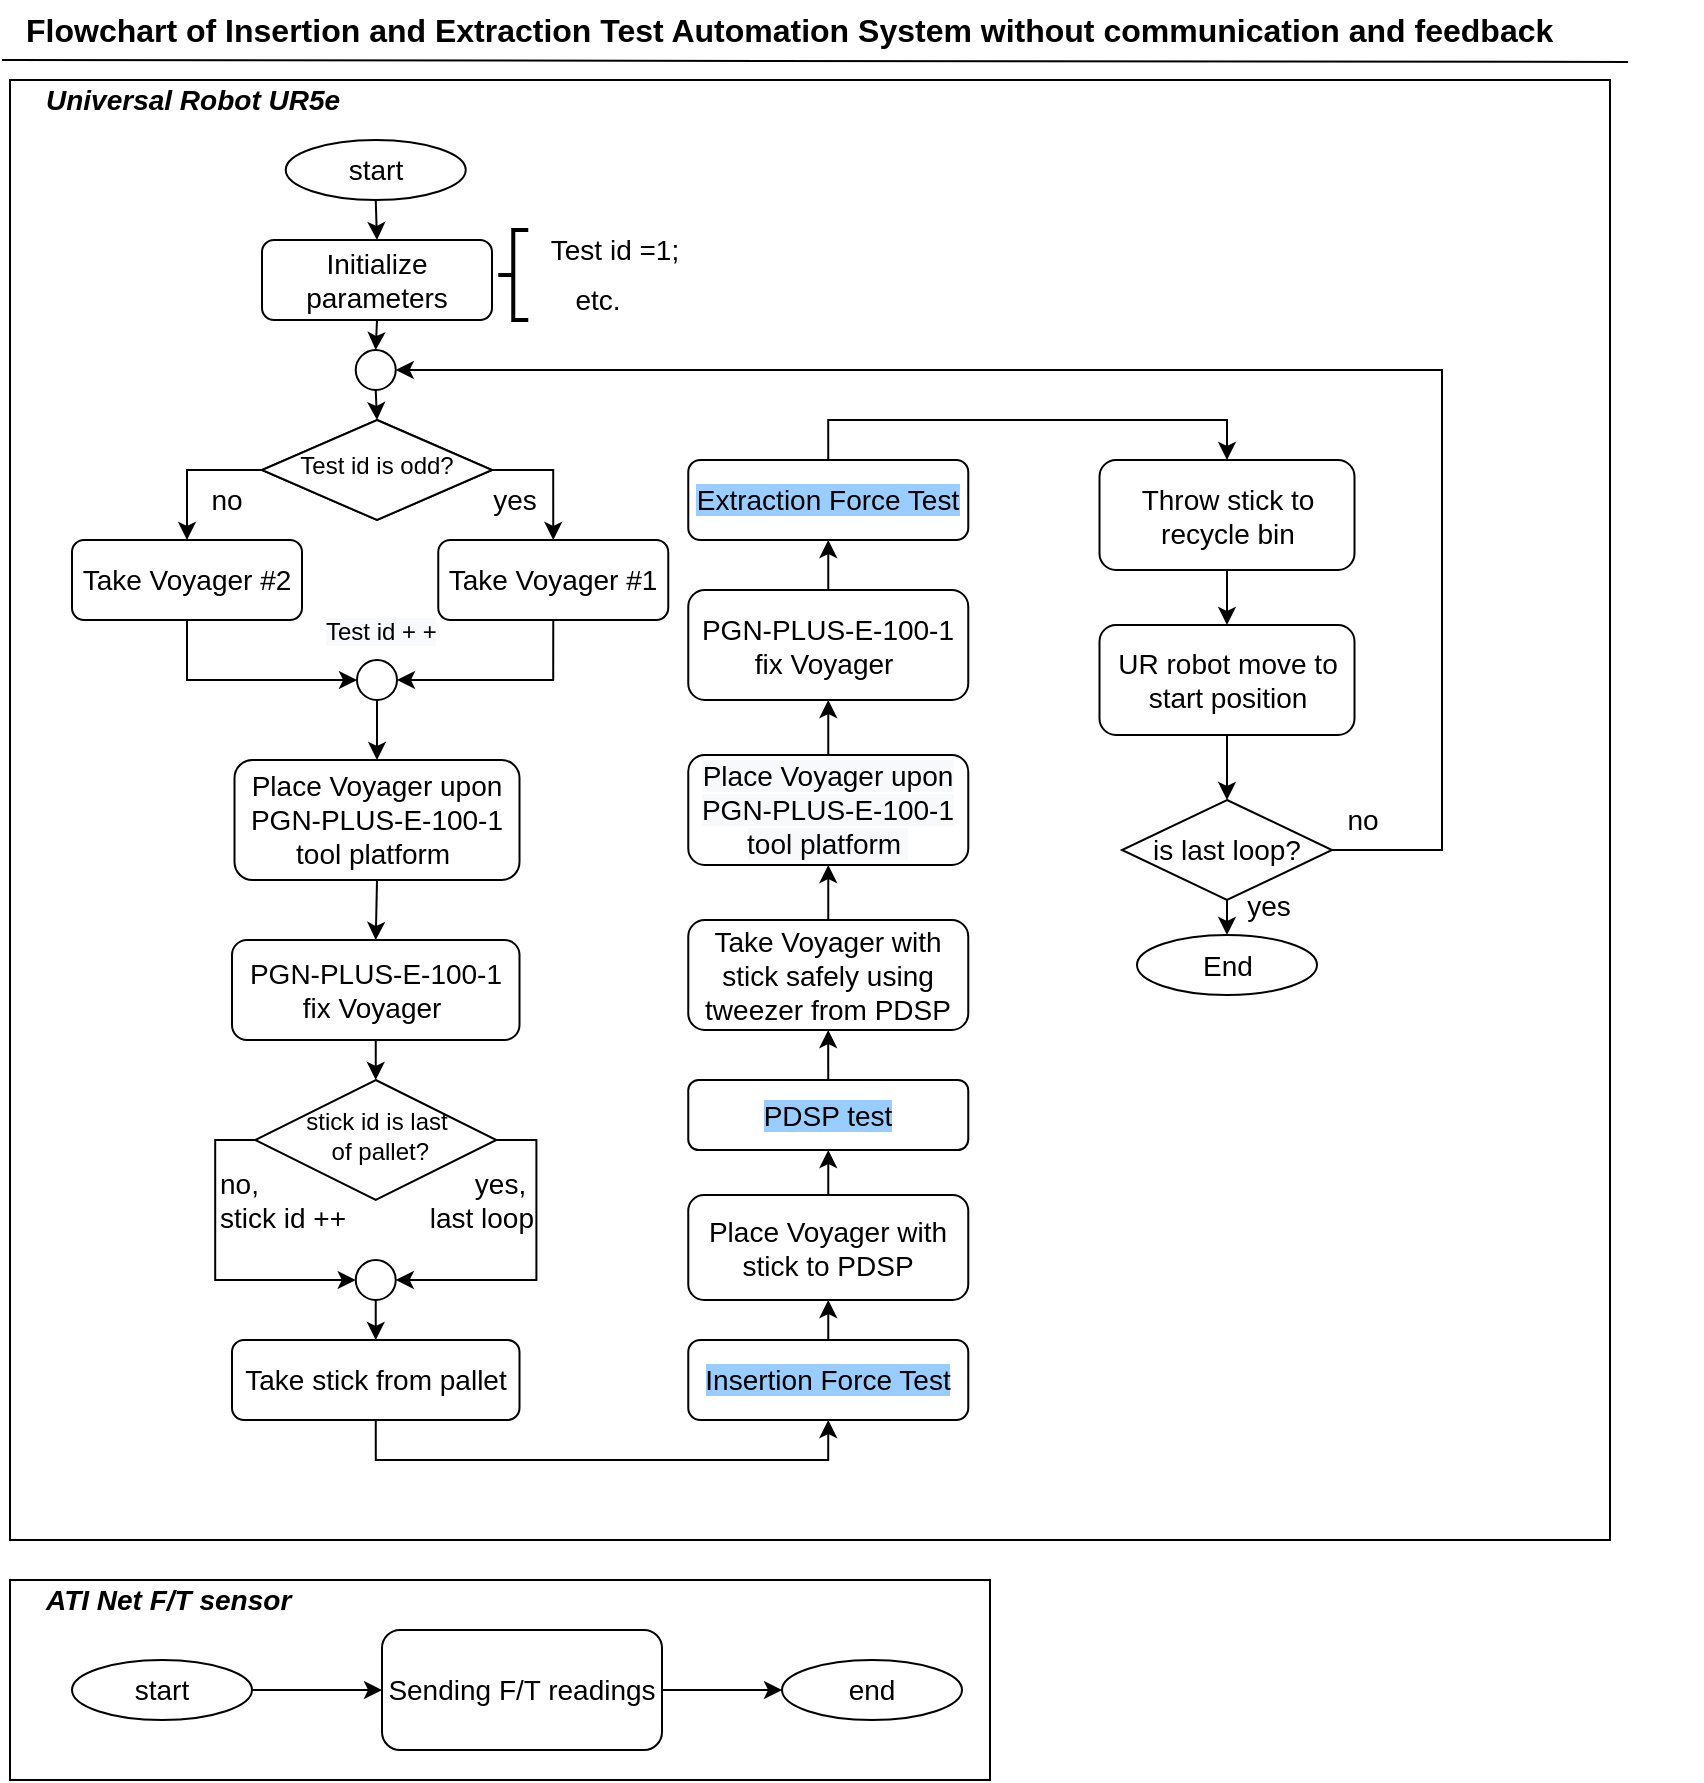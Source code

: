 <mxfile version="13.10.2" type="github">
  <diagram id="dDjfRsEN1ug2k62WeG1b" name="Page-1">
    <mxGraphModel dx="1422" dy="705" grid="1" gridSize="10" guides="1" tooltips="1" connect="1" arrows="1" fold="1" page="1" pageScale="1" pageWidth="827" pageHeight="1169" math="0" shadow="0">
      <root>
        <mxCell id="0" />
        <mxCell id="1" parent="0" />
        <mxCell id="sfmJpsZofoT2jx0BlZdd-1" value="" style="rounded=0;whiteSpace=wrap;html=1;fillColor=none;fontSize=14;align=right;" vertex="1" parent="1">
          <mxGeometry x="14" y="50" width="800" height="730" as="geometry" />
        </mxCell>
        <mxCell id="sfmJpsZofoT2jx0BlZdd-2" value="&lt;b&gt;&lt;font style=&quot;font-size: 16px&quot;&gt;Flowchart of Insertion and Extraction Test Automation System without communication and feedback&lt;/font&gt;&lt;/b&gt;" style="text;html=1;strokeColor=none;fillColor=none;align=left;verticalAlign=middle;whiteSpace=wrap;rounded=0;fontSize=14;" vertex="1" parent="1">
          <mxGeometry x="20" y="10" width="840" height="30" as="geometry" />
        </mxCell>
        <mxCell id="sfmJpsZofoT2jx0BlZdd-3" style="edgeStyle=orthogonalEdgeStyle;rounded=0;orthogonalLoop=1;jettySize=auto;html=1;exitX=1;exitY=0.5;exitDx=0;exitDy=0;entryX=0.5;entryY=0;entryDx=0;entryDy=0;fontSize=14;" edge="1" parent="1" source="sfmJpsZofoT2jx0BlZdd-5" target="sfmJpsZofoT2jx0BlZdd-12">
          <mxGeometry relative="1" as="geometry" />
        </mxCell>
        <mxCell id="sfmJpsZofoT2jx0BlZdd-4" style="edgeStyle=orthogonalEdgeStyle;rounded=0;orthogonalLoop=1;jettySize=auto;html=1;exitX=0;exitY=0.5;exitDx=0;exitDy=0;entryX=0.5;entryY=0;entryDx=0;entryDy=0;fontSize=14;" edge="1" parent="1" source="sfmJpsZofoT2jx0BlZdd-5" target="sfmJpsZofoT2jx0BlZdd-10">
          <mxGeometry relative="1" as="geometry" />
        </mxCell>
        <mxCell id="sfmJpsZofoT2jx0BlZdd-5" value="Test id is odd?" style="rhombus;whiteSpace=wrap;html=1;shadow=0;fontFamily=Helvetica;fontSize=12;align=center;strokeWidth=1;spacing=6;spacingTop=-4;" vertex="1" parent="1">
          <mxGeometry x="140" y="220" width="115" height="50" as="geometry" />
        </mxCell>
        <mxCell id="sfmJpsZofoT2jx0BlZdd-6" value="" style="endArrow=none;html=1;exitX=0.956;exitY=1.033;exitDx=0;exitDy=0;exitPerimeter=0;" edge="1" parent="1" source="sfmJpsZofoT2jx0BlZdd-2">
          <mxGeometry width="50" height="50" relative="1" as="geometry">
            <mxPoint x="810" y="40" as="sourcePoint" />
            <mxPoint x="10" y="40" as="targetPoint" />
          </mxGeometry>
        </mxCell>
        <mxCell id="sfmJpsZofoT2jx0BlZdd-7" style="edgeStyle=orthogonalEdgeStyle;rounded=0;orthogonalLoop=1;jettySize=auto;html=1;exitX=0.5;exitY=1;exitDx=0;exitDy=0;entryX=0.5;entryY=0;entryDx=0;entryDy=0;fontSize=14;" edge="1" parent="1" source="sfmJpsZofoT2jx0BlZdd-8" target="sfmJpsZofoT2jx0BlZdd-40">
          <mxGeometry relative="1" as="geometry" />
        </mxCell>
        <mxCell id="sfmJpsZofoT2jx0BlZdd-8" value="Initialize parameters" style="rounded=1;whiteSpace=wrap;html=1;fontSize=14;align=center;" vertex="1" parent="1">
          <mxGeometry x="140" y="130" width="115" height="40" as="geometry" />
        </mxCell>
        <mxCell id="sfmJpsZofoT2jx0BlZdd-9" style="edgeStyle=orthogonalEdgeStyle;rounded=0;orthogonalLoop=1;jettySize=auto;html=1;exitX=0.5;exitY=1;exitDx=0;exitDy=0;entryX=0;entryY=0.5;entryDx=0;entryDy=0;fontSize=14;" edge="1" parent="1" source="sfmJpsZofoT2jx0BlZdd-10" target="sfmJpsZofoT2jx0BlZdd-14">
          <mxGeometry relative="1" as="geometry" />
        </mxCell>
        <mxCell id="sfmJpsZofoT2jx0BlZdd-10" value="Take Voyager #2" style="rounded=1;whiteSpace=wrap;html=1;fontSize=14;align=center;" vertex="1" parent="1">
          <mxGeometry x="45" y="280" width="115" height="40" as="geometry" />
        </mxCell>
        <mxCell id="sfmJpsZofoT2jx0BlZdd-11" style="edgeStyle=orthogonalEdgeStyle;rounded=0;orthogonalLoop=1;jettySize=auto;html=1;exitX=0.5;exitY=1;exitDx=0;exitDy=0;entryX=1;entryY=0.5;entryDx=0;entryDy=0;fontSize=14;" edge="1" parent="1" source="sfmJpsZofoT2jx0BlZdd-12" target="sfmJpsZofoT2jx0BlZdd-14">
          <mxGeometry relative="1" as="geometry" />
        </mxCell>
        <mxCell id="sfmJpsZofoT2jx0BlZdd-12" value="Take Voyager #1" style="rounded=1;whiteSpace=wrap;html=1;fontSize=14;align=center;" vertex="1" parent="1">
          <mxGeometry x="228.13" y="280" width="115" height="40" as="geometry" />
        </mxCell>
        <mxCell id="sfmJpsZofoT2jx0BlZdd-13" style="edgeStyle=orthogonalEdgeStyle;rounded=0;orthogonalLoop=1;jettySize=auto;html=1;exitX=0.5;exitY=1;exitDx=0;exitDy=0;entryX=0.5;entryY=0;entryDx=0;entryDy=0;fontSize=14;" edge="1" parent="1" source="sfmJpsZofoT2jx0BlZdd-14" target="sfmJpsZofoT2jx0BlZdd-16">
          <mxGeometry relative="1" as="geometry" />
        </mxCell>
        <mxCell id="sfmJpsZofoT2jx0BlZdd-14" value="" style="ellipse;whiteSpace=wrap;html=1;aspect=fixed;fontSize=14;align=left;" vertex="1" parent="1">
          <mxGeometry x="187.5" y="340" width="20" height="20" as="geometry" />
        </mxCell>
        <mxCell id="sfmJpsZofoT2jx0BlZdd-15" style="edgeStyle=orthogonalEdgeStyle;rounded=0;orthogonalLoop=1;jettySize=auto;html=1;exitX=0.5;exitY=1;exitDx=0;exitDy=0;entryX=0.5;entryY=0;entryDx=0;entryDy=0;fontSize=14;" edge="1" parent="1" source="sfmJpsZofoT2jx0BlZdd-16" target="sfmJpsZofoT2jx0BlZdd-21">
          <mxGeometry relative="1" as="geometry" />
        </mxCell>
        <mxCell id="sfmJpsZofoT2jx0BlZdd-16" value="Place Voyager upon PGN-PLUS-E-100-1 tool platform&amp;nbsp;" style="rounded=1;whiteSpace=wrap;html=1;fontSize=14;align=center;" vertex="1" parent="1">
          <mxGeometry x="126.25" y="390" width="142.5" height="60" as="geometry" />
        </mxCell>
        <mxCell id="sfmJpsZofoT2jx0BlZdd-17" style="edgeStyle=orthogonalEdgeStyle;rounded=0;jumpStyle=none;orthogonalLoop=1;jettySize=auto;html=1;exitX=0.5;exitY=1;exitDx=0;exitDy=0;entryX=0.5;entryY=0;entryDx=0;entryDy=0;fontSize=14;" edge="1" parent="1" source="sfmJpsZofoT2jx0BlZdd-18" target="sfmJpsZofoT2jx0BlZdd-8">
          <mxGeometry relative="1" as="geometry" />
        </mxCell>
        <mxCell id="sfmJpsZofoT2jx0BlZdd-18" value="start" style="ellipse;whiteSpace=wrap;html=1;fontSize=14;align=center;" vertex="1" parent="1">
          <mxGeometry x="151.87" y="80" width="90" height="30" as="geometry" />
        </mxCell>
        <mxCell id="sfmJpsZofoT2jx0BlZdd-19" value="Test id is odd?" style="rhombus;whiteSpace=wrap;html=1;shadow=0;fontFamily=Helvetica;fontSize=12;align=center;strokeWidth=1;spacing=6;spacingTop=-4;" vertex="1" parent="1">
          <mxGeometry x="140" y="220" width="115" height="50" as="geometry" />
        </mxCell>
        <mxCell id="sfmJpsZofoT2jx0BlZdd-20" style="edgeStyle=orthogonalEdgeStyle;rounded=0;orthogonalLoop=1;jettySize=auto;html=1;exitX=0.5;exitY=1;exitDx=0;exitDy=0;entryX=0.5;entryY=0;entryDx=0;entryDy=0;fontSize=14;" edge="1" parent="1" source="sfmJpsZofoT2jx0BlZdd-21" target="sfmJpsZofoT2jx0BlZdd-25">
          <mxGeometry relative="1" as="geometry" />
        </mxCell>
        <mxCell id="sfmJpsZofoT2jx0BlZdd-21" value="PGN-PLUS-E-100-1 fix Voyager&amp;nbsp;" style="rounded=1;whiteSpace=wrap;html=1;fontSize=14;align=center;" vertex="1" parent="1">
          <mxGeometry x="125" y="480" width="143.75" height="50" as="geometry" />
        </mxCell>
        <mxCell id="sfmJpsZofoT2jx0BlZdd-22" style="edgeStyle=orthogonalEdgeStyle;rounded=0;jumpStyle=none;orthogonalLoop=1;jettySize=auto;html=1;exitX=0.5;exitY=1;exitDx=0;exitDy=0;entryX=0.5;entryY=1;entryDx=0;entryDy=0;fontSize=14;" edge="1" parent="1" source="sfmJpsZofoT2jx0BlZdd-23" target="sfmJpsZofoT2jx0BlZdd-52">
          <mxGeometry relative="1" as="geometry" />
        </mxCell>
        <mxCell id="sfmJpsZofoT2jx0BlZdd-23" value="Take stick from pallet" style="rounded=1;whiteSpace=wrap;html=1;fontSize=14;align=center;" vertex="1" parent="1">
          <mxGeometry x="125" y="680" width="143.75" height="40" as="geometry" />
        </mxCell>
        <mxCell id="sfmJpsZofoT2jx0BlZdd-24" style="edgeStyle=orthogonalEdgeStyle;rounded=0;orthogonalLoop=1;jettySize=auto;html=1;exitX=0;exitY=0.5;exitDx=0;exitDy=0;fontSize=14;entryX=0;entryY=0.5;entryDx=0;entryDy=0;" edge="1" parent="1" source="sfmJpsZofoT2jx0BlZdd-25" target="sfmJpsZofoT2jx0BlZdd-38">
          <mxGeometry relative="1" as="geometry">
            <mxPoint x="116.13" y="660" as="targetPoint" />
          </mxGeometry>
        </mxCell>
        <mxCell id="sfmJpsZofoT2jx0BlZdd-25" value="stick id is last&lt;br&gt;&amp;nbsp;of pallet?" style="rhombus;whiteSpace=wrap;html=1;shadow=0;fontFamily=Helvetica;fontSize=12;align=center;strokeWidth=1;spacing=6;spacingTop=-4;" vertex="1" parent="1">
          <mxGeometry x="136.56" y="550" width="120.62" height="60" as="geometry" />
        </mxCell>
        <mxCell id="sfmJpsZofoT2jx0BlZdd-26" value="&lt;span style=&quot;color: rgb(0 , 0 , 0) ; font-family: &amp;#34;helvetica&amp;#34; ; font-size: 12px ; font-style: normal ; font-weight: 400 ; letter-spacing: normal ; text-align: center ; text-indent: 0px ; text-transform: none ; word-spacing: 0px ; background-color: rgb(248 , 249 , 250) ; display: inline ; float: none&quot;&gt;Test id + +&lt;/span&gt;" style="text;whiteSpace=wrap;html=1;fontSize=14;" vertex="1" parent="1">
          <mxGeometry x="170" y="310" width="65" height="30" as="geometry" />
        </mxCell>
        <mxCell id="sfmJpsZofoT2jx0BlZdd-27" value="" style="strokeWidth=2;html=1;shape=mxgraph.flowchart.annotation_2;align=left;labelPosition=right;pointerEvents=1;fontSize=14;" vertex="1" parent="1">
          <mxGeometry x="258.13" y="125" width="15" height="45" as="geometry" />
        </mxCell>
        <mxCell id="sfmJpsZofoT2jx0BlZdd-28" value="Test id =1;" style="text;html=1;strokeColor=none;fillColor=none;align=center;verticalAlign=middle;whiteSpace=wrap;rounded=0;fontSize=14;" vertex="1" parent="1">
          <mxGeometry x="280" y="125" width="73.13" height="20" as="geometry" />
        </mxCell>
        <mxCell id="sfmJpsZofoT2jx0BlZdd-29" value="End" style="ellipse;whiteSpace=wrap;html=1;fontSize=14;align=center;" vertex="1" parent="1">
          <mxGeometry x="577.5" y="477.5" width="90" height="30" as="geometry" />
        </mxCell>
        <mxCell id="sfmJpsZofoT2jx0BlZdd-30" value="no" style="text;html=1;align=center;verticalAlign=middle;resizable=0;points=[];autosize=1;fontSize=14;" vertex="1" parent="1">
          <mxGeometry x="106.56" y="250" width="30" height="20" as="geometry" />
        </mxCell>
        <mxCell id="sfmJpsZofoT2jx0BlZdd-31" value="yes" style="text;html=1;align=center;verticalAlign=middle;resizable=0;points=[];autosize=1;fontSize=14;" vertex="1" parent="1">
          <mxGeometry x="245.63" y="250" width="40" height="20" as="geometry" />
        </mxCell>
        <mxCell id="sfmJpsZofoT2jx0BlZdd-32" value="no,&amp;nbsp;&lt;br&gt;stick id ++&lt;br&gt;" style="text;html=1;strokeColor=none;fillColor=none;align=left;verticalAlign=middle;whiteSpace=wrap;rounded=0;fontSize=14;" vertex="1" parent="1">
          <mxGeometry x="116.87" y="590" width="70" height="40" as="geometry" />
        </mxCell>
        <mxCell id="sfmJpsZofoT2jx0BlZdd-33" style="edgeStyle=orthogonalEdgeStyle;rounded=0;orthogonalLoop=1;jettySize=auto;html=1;exitX=0.5;exitY=1;exitDx=0;exitDy=0;entryX=0.5;entryY=0;entryDx=0;entryDy=0;fontSize=14;" edge="1" parent="1" source="sfmJpsZofoT2jx0BlZdd-35" target="sfmJpsZofoT2jx0BlZdd-29">
          <mxGeometry relative="1" as="geometry" />
        </mxCell>
        <mxCell id="sfmJpsZofoT2jx0BlZdd-34" style="rounded=0;orthogonalLoop=1;jettySize=auto;html=1;exitX=1;exitY=0.5;exitDx=0;exitDy=0;entryX=1;entryY=0.5;entryDx=0;entryDy=0;fontSize=14;edgeStyle=orthogonalEdgeStyle;elbow=vertical;jumpStyle=none;" edge="1" parent="1" source="sfmJpsZofoT2jx0BlZdd-35" target="sfmJpsZofoT2jx0BlZdd-40">
          <mxGeometry relative="1" as="geometry">
            <Array as="points">
              <mxPoint x="730" y="435" />
              <mxPoint x="730" y="195" />
            </Array>
          </mxGeometry>
        </mxCell>
        <mxCell id="sfmJpsZofoT2jx0BlZdd-35" value="is last loop?" style="rhombus;whiteSpace=wrap;html=1;fontSize=14;align=center;" vertex="1" parent="1">
          <mxGeometry x="570" y="410" width="105" height="50" as="geometry" />
        </mxCell>
        <mxCell id="sfmJpsZofoT2jx0BlZdd-36" value="yes" style="text;html=1;align=center;verticalAlign=middle;resizable=0;points=[];autosize=1;fontSize=14;" vertex="1" parent="1">
          <mxGeometry x="623.13" y="452.5" width="40" height="20" as="geometry" />
        </mxCell>
        <mxCell id="sfmJpsZofoT2jx0BlZdd-37" style="edgeStyle=orthogonalEdgeStyle;rounded=0;orthogonalLoop=1;jettySize=auto;html=1;exitX=0.5;exitY=1;exitDx=0;exitDy=0;entryX=0.5;entryY=0;entryDx=0;entryDy=0;fontSize=14;" edge="1" parent="1" source="sfmJpsZofoT2jx0BlZdd-38" target="sfmJpsZofoT2jx0BlZdd-23">
          <mxGeometry relative="1" as="geometry" />
        </mxCell>
        <mxCell id="sfmJpsZofoT2jx0BlZdd-38" value="" style="ellipse;whiteSpace=wrap;html=1;aspect=fixed;fontSize=14;align=left;" vertex="1" parent="1">
          <mxGeometry x="186.87" y="640" width="20" height="20" as="geometry" />
        </mxCell>
        <mxCell id="sfmJpsZofoT2jx0BlZdd-39" style="edgeStyle=orthogonalEdgeStyle;rounded=0;orthogonalLoop=1;jettySize=auto;html=1;exitX=0.5;exitY=1;exitDx=0;exitDy=0;entryX=0.5;entryY=0;entryDx=0;entryDy=0;fontSize=14;" edge="1" parent="1" source="sfmJpsZofoT2jx0BlZdd-40" target="sfmJpsZofoT2jx0BlZdd-19">
          <mxGeometry relative="1" as="geometry" />
        </mxCell>
        <mxCell id="sfmJpsZofoT2jx0BlZdd-40" value="" style="ellipse;whiteSpace=wrap;html=1;aspect=fixed;fontSize=14;align=left;" vertex="1" parent="1">
          <mxGeometry x="186.87" y="185" width="20" height="20" as="geometry" />
        </mxCell>
        <mxCell id="sfmJpsZofoT2jx0BlZdd-41" value="no" style="text;html=1;align=center;verticalAlign=middle;resizable=0;points=[];autosize=1;fontSize=14;" vertex="1" parent="1">
          <mxGeometry x="675" y="410" width="30" height="20" as="geometry" />
        </mxCell>
        <mxCell id="sfmJpsZofoT2jx0BlZdd-42" value="etc." style="text;html=1;strokeColor=none;fillColor=none;align=center;verticalAlign=middle;whiteSpace=wrap;rounded=0;fontSize=14;" vertex="1" parent="1">
          <mxGeometry x="273.13" y="150" width="70" height="20" as="geometry" />
        </mxCell>
        <mxCell id="sfmJpsZofoT2jx0BlZdd-43" value="&lt;b&gt;&lt;i&gt;Universal Robot UR5e&lt;/i&gt;&lt;/b&gt;" style="text;html=1;strokeColor=none;fillColor=none;align=left;verticalAlign=middle;whiteSpace=wrap;rounded=0;fontSize=14;" vertex="1" parent="1">
          <mxGeometry x="30" y="50" width="190" height="20" as="geometry" />
        </mxCell>
        <mxCell id="sfmJpsZofoT2jx0BlZdd-44" value="" style="rounded=0;whiteSpace=wrap;html=1;fillColor=none;fontSize=14;align=right;" vertex="1" parent="1">
          <mxGeometry x="14" y="800" width="490" height="100" as="geometry" />
        </mxCell>
        <mxCell id="sfmJpsZofoT2jx0BlZdd-45" value="&lt;b&gt;&lt;i&gt;ATI Net F/T sensor&lt;/i&gt;&lt;/b&gt;" style="text;html=1;strokeColor=none;fillColor=none;align=left;verticalAlign=middle;whiteSpace=wrap;rounded=0;fontSize=14;" vertex="1" parent="1">
          <mxGeometry x="30" y="800" width="190" height="20" as="geometry" />
        </mxCell>
        <mxCell id="sfmJpsZofoT2jx0BlZdd-46" style="edgeStyle=orthogonalEdgeStyle;rounded=0;jumpStyle=none;orthogonalLoop=1;jettySize=auto;html=1;exitX=1;exitY=0.5;exitDx=0;exitDy=0;fontSize=14;" edge="1" parent="1" source="sfmJpsZofoT2jx0BlZdd-47" target="sfmJpsZofoT2jx0BlZdd-50">
          <mxGeometry relative="1" as="geometry" />
        </mxCell>
        <mxCell id="sfmJpsZofoT2jx0BlZdd-47" value="start" style="ellipse;whiteSpace=wrap;html=1;fontSize=14;align=center;" vertex="1" parent="1">
          <mxGeometry x="45" y="840" width="90" height="30" as="geometry" />
        </mxCell>
        <mxCell id="sfmJpsZofoT2jx0BlZdd-48" value="end" style="ellipse;whiteSpace=wrap;html=1;fontSize=14;align=center;" vertex="1" parent="1">
          <mxGeometry x="400" y="840" width="90" height="30" as="geometry" />
        </mxCell>
        <mxCell id="sfmJpsZofoT2jx0BlZdd-49" style="edgeStyle=orthogonalEdgeStyle;rounded=0;jumpStyle=none;orthogonalLoop=1;jettySize=auto;html=1;exitX=1;exitY=0.5;exitDx=0;exitDy=0;fontSize=14;" edge="1" parent="1" source="sfmJpsZofoT2jx0BlZdd-50" target="sfmJpsZofoT2jx0BlZdd-48">
          <mxGeometry relative="1" as="geometry" />
        </mxCell>
        <mxCell id="sfmJpsZofoT2jx0BlZdd-50" value="Sending&amp;nbsp;F/T readings" style="rounded=1;whiteSpace=wrap;html=1;fillColor=none;fontSize=14;align=center;" vertex="1" parent="1">
          <mxGeometry x="200" y="825" width="140" height="60" as="geometry" />
        </mxCell>
        <mxCell id="sfmJpsZofoT2jx0BlZdd-51" style="edgeStyle=orthogonalEdgeStyle;rounded=0;jumpStyle=none;orthogonalLoop=1;jettySize=auto;html=1;exitX=0.5;exitY=0;exitDx=0;exitDy=0;entryX=0.5;entryY=1;entryDx=0;entryDy=0;fontSize=14;" edge="1" parent="1" source="sfmJpsZofoT2jx0BlZdd-52" target="sfmJpsZofoT2jx0BlZdd-54">
          <mxGeometry relative="1" as="geometry" />
        </mxCell>
        <mxCell id="sfmJpsZofoT2jx0BlZdd-52" value="&lt;span style=&quot;background-color: rgb(153 , 204 , 255)&quot;&gt;Insertion Force Test&lt;/span&gt;" style="rounded=1;whiteSpace=wrap;html=1;fontSize=14;align=center;" vertex="1" parent="1">
          <mxGeometry x="353.13" y="680" width="140" height="40" as="geometry" />
        </mxCell>
        <mxCell id="sfmJpsZofoT2jx0BlZdd-53" style="edgeStyle=orthogonalEdgeStyle;rounded=0;jumpStyle=none;orthogonalLoop=1;jettySize=auto;html=1;exitX=0.5;exitY=0;exitDx=0;exitDy=0;entryX=0.5;entryY=1;entryDx=0;entryDy=0;fontSize=14;" edge="1" parent="1" source="sfmJpsZofoT2jx0BlZdd-54" target="sfmJpsZofoT2jx0BlZdd-58">
          <mxGeometry relative="1" as="geometry" />
        </mxCell>
        <mxCell id="sfmJpsZofoT2jx0BlZdd-54" value="&lt;div&gt;&lt;span&gt;Place Voyager with stick to PDSP&lt;/span&gt;&lt;/div&gt;" style="rounded=1;whiteSpace=wrap;html=1;fontSize=14;align=center;" vertex="1" parent="1">
          <mxGeometry x="353.13" y="607.5" width="140" height="52.5" as="geometry" />
        </mxCell>
        <mxCell id="sfmJpsZofoT2jx0BlZdd-55" style="edgeStyle=orthogonalEdgeStyle;rounded=0;orthogonalLoop=1;jettySize=auto;html=1;exitX=1;exitY=0.5;exitDx=0;exitDy=0;fontSize=14;entryX=1;entryY=0.5;entryDx=0;entryDy=0;" edge="1" parent="1" source="sfmJpsZofoT2jx0BlZdd-25" target="sfmJpsZofoT2jx0BlZdd-38">
          <mxGeometry relative="1" as="geometry">
            <mxPoint x="257.18" y="580" as="sourcePoint" />
            <mxPoint x="300" y="610" as="targetPoint" />
          </mxGeometry>
        </mxCell>
        <mxCell id="sfmJpsZofoT2jx0BlZdd-56" value="yes,&amp;nbsp;&lt;br&gt;last loop" style="text;html=1;strokeColor=none;fillColor=none;align=right;verticalAlign=middle;whiteSpace=wrap;rounded=0;fontSize=14;" vertex="1" parent="1">
          <mxGeometry x="207.5" y="590" width="70" height="40" as="geometry" />
        </mxCell>
        <mxCell id="sfmJpsZofoT2jx0BlZdd-57" style="edgeStyle=orthogonalEdgeStyle;rounded=0;jumpStyle=none;orthogonalLoop=1;jettySize=auto;html=1;exitX=0.5;exitY=0;exitDx=0;exitDy=0;fontSize=14;" edge="1" parent="1" source="sfmJpsZofoT2jx0BlZdd-58" target="sfmJpsZofoT2jx0BlZdd-60">
          <mxGeometry relative="1" as="geometry" />
        </mxCell>
        <mxCell id="sfmJpsZofoT2jx0BlZdd-58" value="&lt;span style=&quot;background-color: rgb(153 , 204 , 255)&quot;&gt;PDSP test&lt;/span&gt;" style="rounded=1;whiteSpace=wrap;html=1;fontSize=14;align=center;" vertex="1" parent="1">
          <mxGeometry x="353.13" y="550" width="140" height="35" as="geometry" />
        </mxCell>
        <mxCell id="sfmJpsZofoT2jx0BlZdd-59" style="edgeStyle=orthogonalEdgeStyle;rounded=0;jumpStyle=none;orthogonalLoop=1;jettySize=auto;html=1;exitX=0.5;exitY=0;exitDx=0;exitDy=0;entryX=0.5;entryY=1;entryDx=0;entryDy=0;fontSize=14;" edge="1" parent="1" source="sfmJpsZofoT2jx0BlZdd-60" target="sfmJpsZofoT2jx0BlZdd-62">
          <mxGeometry relative="1" as="geometry" />
        </mxCell>
        <mxCell id="sfmJpsZofoT2jx0BlZdd-60" value="Take Voyager with stick safely using tweezer from PDSP" style="rounded=1;whiteSpace=wrap;html=1;fontSize=14;align=center;" vertex="1" parent="1">
          <mxGeometry x="353.13" y="470" width="140" height="55" as="geometry" />
        </mxCell>
        <mxCell id="sfmJpsZofoT2jx0BlZdd-61" style="edgeStyle=orthogonalEdgeStyle;rounded=0;jumpStyle=none;orthogonalLoop=1;jettySize=auto;html=1;exitX=0.5;exitY=0;exitDx=0;exitDy=0;entryX=0.5;entryY=1;entryDx=0;entryDy=0;fontSize=14;" edge="1" parent="1" source="sfmJpsZofoT2jx0BlZdd-62" target="sfmJpsZofoT2jx0BlZdd-64">
          <mxGeometry relative="1" as="geometry" />
        </mxCell>
        <mxCell id="sfmJpsZofoT2jx0BlZdd-62" value="&#xa;&#xa;&lt;span style=&quot;color: rgb(0, 0, 0); font-family: helvetica; font-size: 14px; font-style: normal; font-weight: 400; letter-spacing: normal; text-align: center; text-indent: 0px; text-transform: none; word-spacing: 0px; background-color: rgb(248, 249, 250); display: inline; float: none;&quot;&gt;Place Voyager upon PGN-PLUS-E-100-1 tool platform&amp;nbsp;&lt;/span&gt;&#xa;&#xa;" style="rounded=1;whiteSpace=wrap;html=1;fontSize=14;align=center;" vertex="1" parent="1">
          <mxGeometry x="353.13" y="387.5" width="140" height="55" as="geometry" />
        </mxCell>
        <mxCell id="sfmJpsZofoT2jx0BlZdd-63" style="edgeStyle=orthogonalEdgeStyle;rounded=0;jumpStyle=none;orthogonalLoop=1;jettySize=auto;html=1;exitX=0.5;exitY=0;exitDx=0;exitDy=0;entryX=0.5;entryY=1;entryDx=0;entryDy=0;fontSize=14;" edge="1" parent="1" source="sfmJpsZofoT2jx0BlZdd-64" target="sfmJpsZofoT2jx0BlZdd-66">
          <mxGeometry relative="1" as="geometry" />
        </mxCell>
        <mxCell id="sfmJpsZofoT2jx0BlZdd-64" value="PGN-PLUS-E-100-1 fix Voyager&amp;nbsp;" style="rounded=1;whiteSpace=wrap;html=1;fontSize=14;align=center;" vertex="1" parent="1">
          <mxGeometry x="353.13" y="305" width="140" height="55" as="geometry" />
        </mxCell>
        <mxCell id="sfmJpsZofoT2jx0BlZdd-65" style="edgeStyle=orthogonalEdgeStyle;rounded=0;jumpStyle=none;orthogonalLoop=1;jettySize=auto;html=1;exitX=0.5;exitY=0;exitDx=0;exitDy=0;entryX=0.5;entryY=0;entryDx=0;entryDy=0;fontSize=14;" edge="1" parent="1" source="sfmJpsZofoT2jx0BlZdd-66" target="sfmJpsZofoT2jx0BlZdd-68">
          <mxGeometry relative="1" as="geometry" />
        </mxCell>
        <mxCell id="sfmJpsZofoT2jx0BlZdd-66" value="&lt;span style=&quot;background-color: rgb(153 , 204 , 255)&quot;&gt;Extraction Force Test&lt;/span&gt;" style="rounded=1;whiteSpace=wrap;html=1;fontSize=14;align=center;" vertex="1" parent="1">
          <mxGeometry x="353.13" y="240" width="140" height="40" as="geometry" />
        </mxCell>
        <mxCell id="sfmJpsZofoT2jx0BlZdd-67" style="edgeStyle=orthogonalEdgeStyle;rounded=0;jumpStyle=none;orthogonalLoop=1;jettySize=auto;html=1;exitX=0.5;exitY=1;exitDx=0;exitDy=0;entryX=0.5;entryY=0;entryDx=0;entryDy=0;fontSize=14;" edge="1" parent="1" source="sfmJpsZofoT2jx0BlZdd-68" target="sfmJpsZofoT2jx0BlZdd-70">
          <mxGeometry relative="1" as="geometry" />
        </mxCell>
        <mxCell id="sfmJpsZofoT2jx0BlZdd-68" value="Throw stick to recycle bin" style="rounded=1;whiteSpace=wrap;html=1;fontSize=14;align=center;" vertex="1" parent="1">
          <mxGeometry x="558.75" y="240" width="127.5" height="55" as="geometry" />
        </mxCell>
        <mxCell id="sfmJpsZofoT2jx0BlZdd-69" style="edgeStyle=orthogonalEdgeStyle;rounded=0;jumpStyle=none;orthogonalLoop=1;jettySize=auto;html=1;exitX=0.5;exitY=1;exitDx=0;exitDy=0;entryX=0.5;entryY=0;entryDx=0;entryDy=0;fontSize=14;" edge="1" parent="1" source="sfmJpsZofoT2jx0BlZdd-70" target="sfmJpsZofoT2jx0BlZdd-35">
          <mxGeometry relative="1" as="geometry" />
        </mxCell>
        <mxCell id="sfmJpsZofoT2jx0BlZdd-70" value="UR robot move to start position" style="rounded=1;whiteSpace=wrap;html=1;fontSize=14;align=center;" vertex="1" parent="1">
          <mxGeometry x="558.75" y="322.5" width="127.5" height="55" as="geometry" />
        </mxCell>
      </root>
    </mxGraphModel>
  </diagram>
</mxfile>
